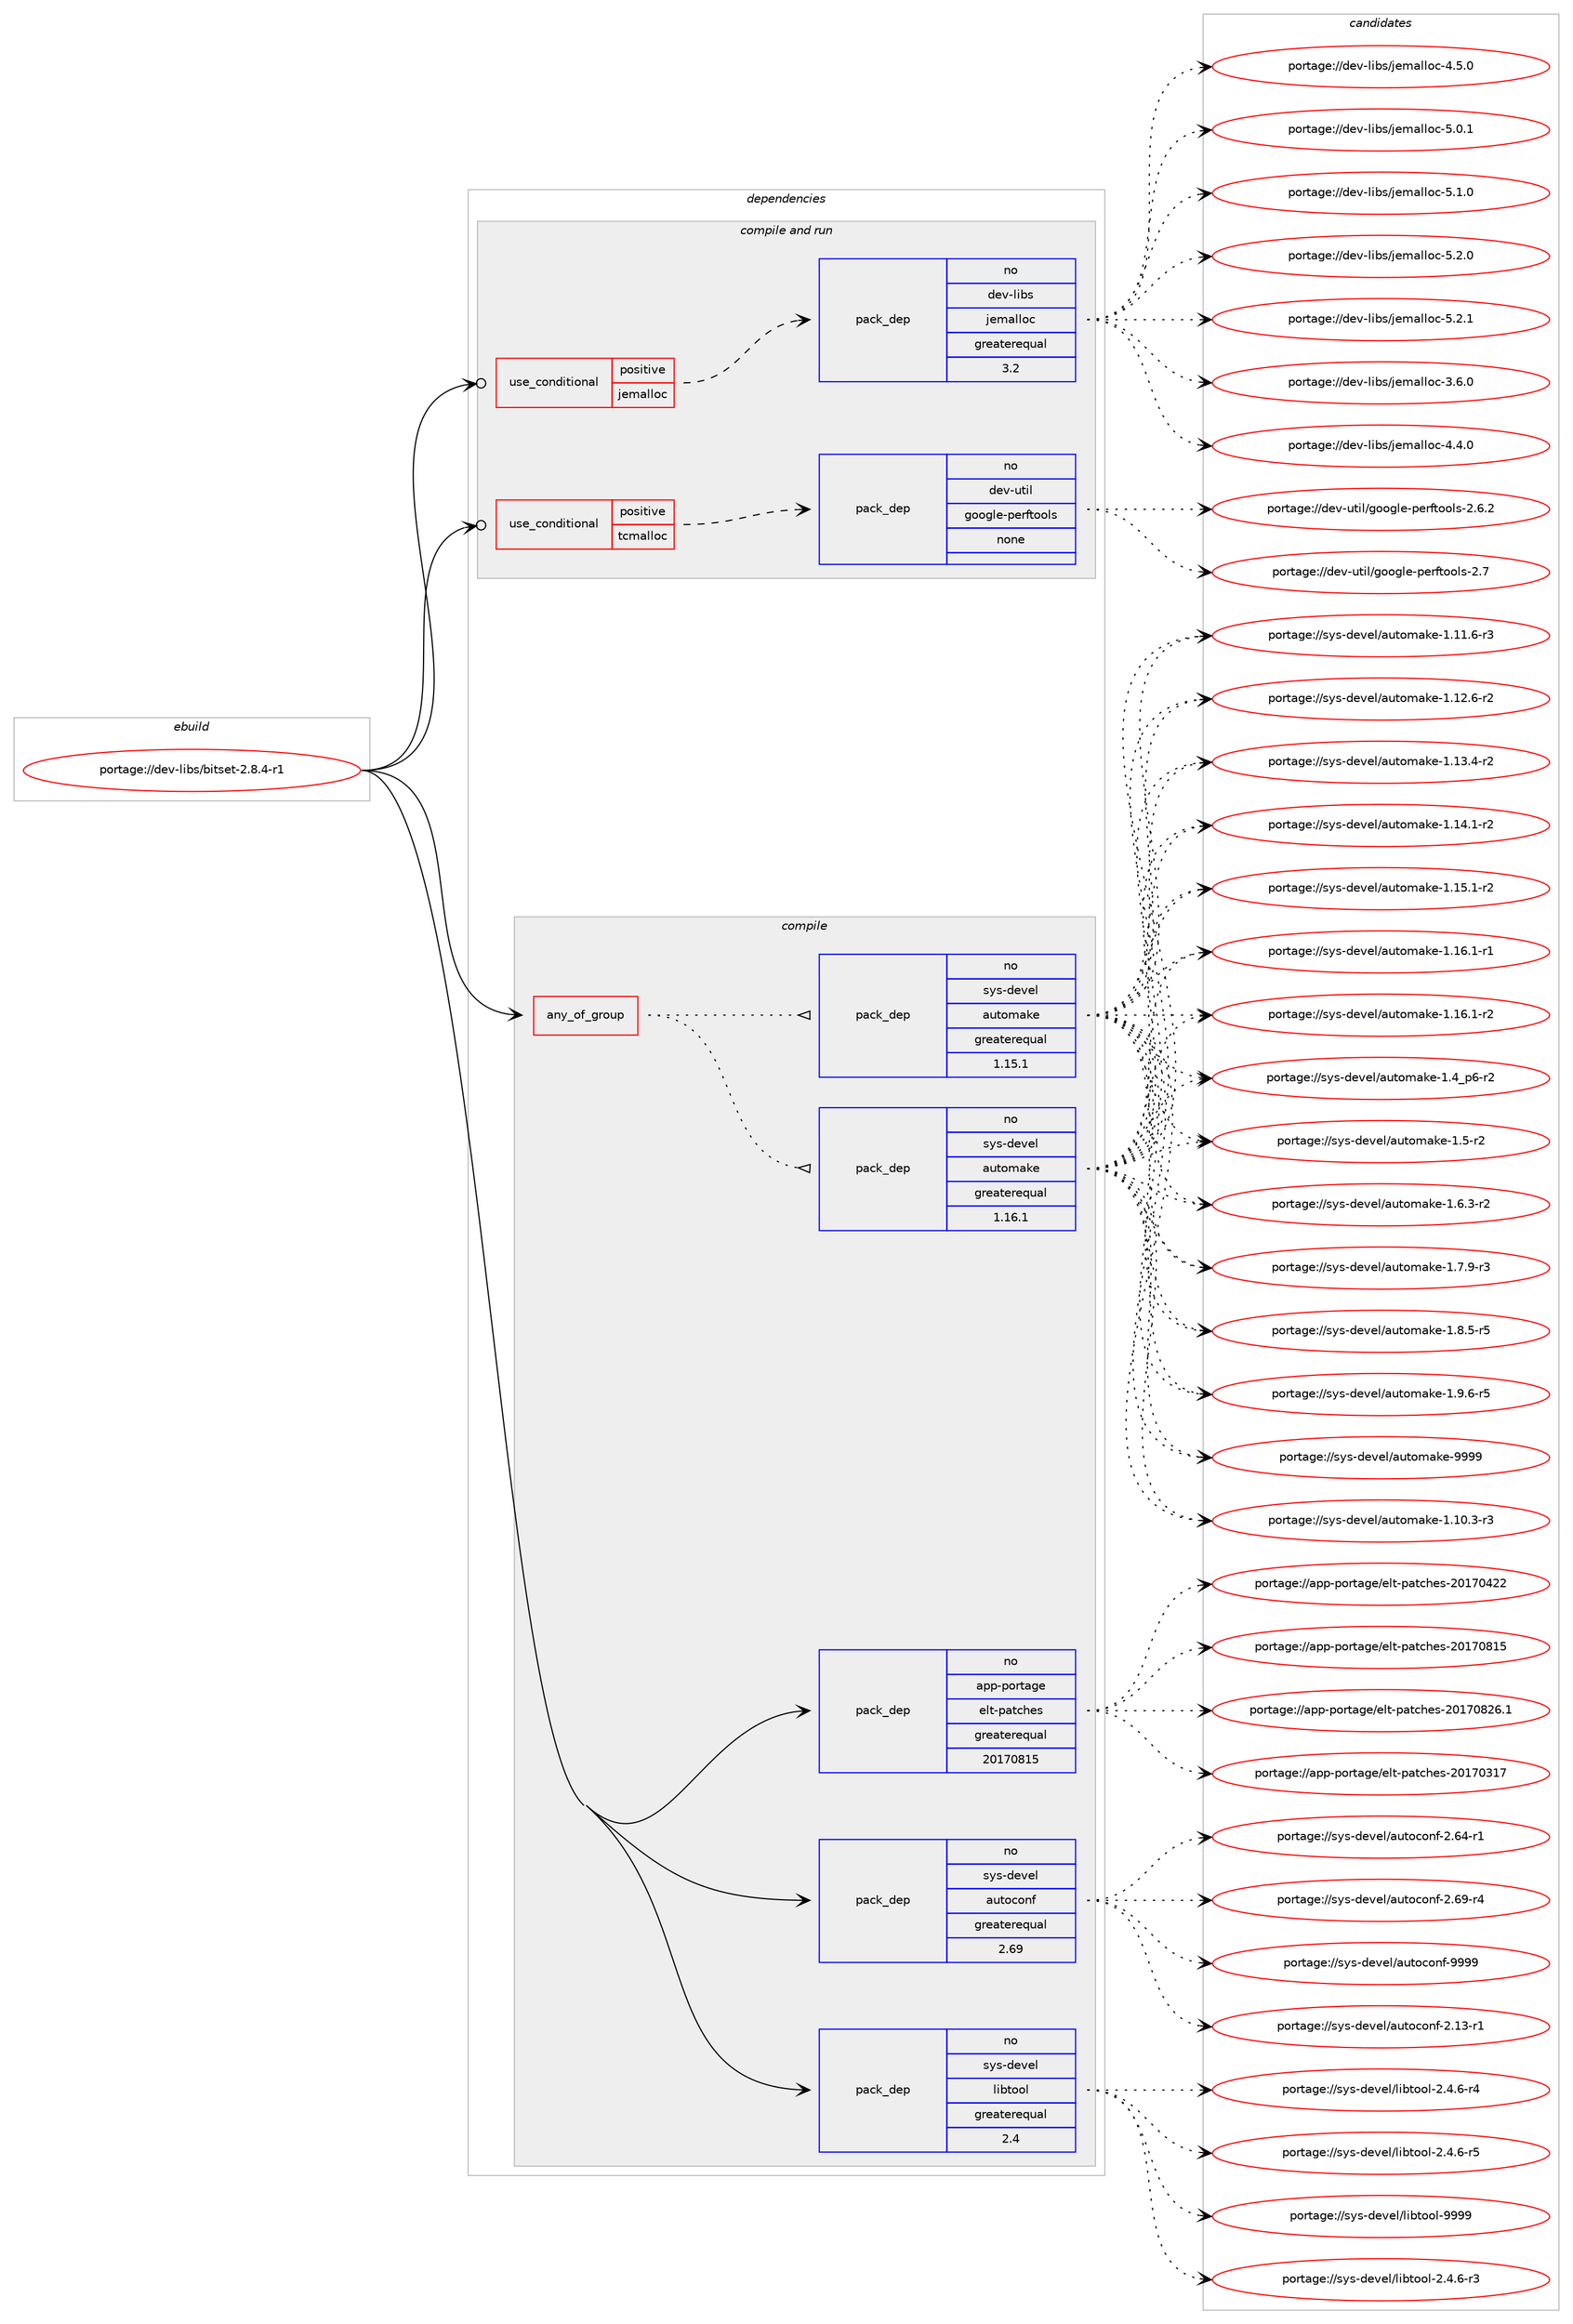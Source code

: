 digraph prolog {

# *************
# Graph options
# *************

newrank=true;
concentrate=true;
compound=true;
graph [rankdir=LR,fontname=Helvetica,fontsize=10,ranksep=1.5];#, ranksep=2.5, nodesep=0.2];
edge  [arrowhead=vee];
node  [fontname=Helvetica,fontsize=10];

# **********
# The ebuild
# **********

subgraph cluster_leftcol {
color=gray;
rank=same;
label=<<i>ebuild</i>>;
id [label="portage://dev-libs/bitset-2.8.4-r1", color=red, width=4, href="../dev-libs/bitset-2.8.4-r1.svg"];
}

# ****************
# The dependencies
# ****************

subgraph cluster_midcol {
color=gray;
label=<<i>dependencies</i>>;
subgraph cluster_compile {
fillcolor="#eeeeee";
style=filled;
label=<<i>compile</i>>;
subgraph any2837 {
dependency97882 [label=<<TABLE BORDER="0" CELLBORDER="1" CELLSPACING="0" CELLPADDING="4"><TR><TD CELLPADDING="10">any_of_group</TD></TR></TABLE>>, shape=none, color=red];subgraph pack74571 {
dependency97883 [label=<<TABLE BORDER="0" CELLBORDER="1" CELLSPACING="0" CELLPADDING="4" WIDTH="220"><TR><TD ROWSPAN="6" CELLPADDING="30">pack_dep</TD></TR><TR><TD WIDTH="110">no</TD></TR><TR><TD>sys-devel</TD></TR><TR><TD>automake</TD></TR><TR><TD>greaterequal</TD></TR><TR><TD>1.16.1</TD></TR></TABLE>>, shape=none, color=blue];
}
dependency97882:e -> dependency97883:w [weight=20,style="dotted",arrowhead="oinv"];
subgraph pack74572 {
dependency97884 [label=<<TABLE BORDER="0" CELLBORDER="1" CELLSPACING="0" CELLPADDING="4" WIDTH="220"><TR><TD ROWSPAN="6" CELLPADDING="30">pack_dep</TD></TR><TR><TD WIDTH="110">no</TD></TR><TR><TD>sys-devel</TD></TR><TR><TD>automake</TD></TR><TR><TD>greaterequal</TD></TR><TR><TD>1.15.1</TD></TR></TABLE>>, shape=none, color=blue];
}
dependency97882:e -> dependency97884:w [weight=20,style="dotted",arrowhead="oinv"];
}
id:e -> dependency97882:w [weight=20,style="solid",arrowhead="vee"];
subgraph pack74573 {
dependency97885 [label=<<TABLE BORDER="0" CELLBORDER="1" CELLSPACING="0" CELLPADDING="4" WIDTH="220"><TR><TD ROWSPAN="6" CELLPADDING="30">pack_dep</TD></TR><TR><TD WIDTH="110">no</TD></TR><TR><TD>app-portage</TD></TR><TR><TD>elt-patches</TD></TR><TR><TD>greaterequal</TD></TR><TR><TD>20170815</TD></TR></TABLE>>, shape=none, color=blue];
}
id:e -> dependency97885:w [weight=20,style="solid",arrowhead="vee"];
subgraph pack74574 {
dependency97886 [label=<<TABLE BORDER="0" CELLBORDER="1" CELLSPACING="0" CELLPADDING="4" WIDTH="220"><TR><TD ROWSPAN="6" CELLPADDING="30">pack_dep</TD></TR><TR><TD WIDTH="110">no</TD></TR><TR><TD>sys-devel</TD></TR><TR><TD>autoconf</TD></TR><TR><TD>greaterequal</TD></TR><TR><TD>2.69</TD></TR></TABLE>>, shape=none, color=blue];
}
id:e -> dependency97886:w [weight=20,style="solid",arrowhead="vee"];
subgraph pack74575 {
dependency97887 [label=<<TABLE BORDER="0" CELLBORDER="1" CELLSPACING="0" CELLPADDING="4" WIDTH="220"><TR><TD ROWSPAN="6" CELLPADDING="30">pack_dep</TD></TR><TR><TD WIDTH="110">no</TD></TR><TR><TD>sys-devel</TD></TR><TR><TD>libtool</TD></TR><TR><TD>greaterequal</TD></TR><TR><TD>2.4</TD></TR></TABLE>>, shape=none, color=blue];
}
id:e -> dependency97887:w [weight=20,style="solid",arrowhead="vee"];
}
subgraph cluster_compileandrun {
fillcolor="#eeeeee";
style=filled;
label=<<i>compile and run</i>>;
subgraph cond20417 {
dependency97888 [label=<<TABLE BORDER="0" CELLBORDER="1" CELLSPACING="0" CELLPADDING="4"><TR><TD ROWSPAN="3" CELLPADDING="10">use_conditional</TD></TR><TR><TD>positive</TD></TR><TR><TD>jemalloc</TD></TR></TABLE>>, shape=none, color=red];
subgraph pack74576 {
dependency97889 [label=<<TABLE BORDER="0" CELLBORDER="1" CELLSPACING="0" CELLPADDING="4" WIDTH="220"><TR><TD ROWSPAN="6" CELLPADDING="30">pack_dep</TD></TR><TR><TD WIDTH="110">no</TD></TR><TR><TD>dev-libs</TD></TR><TR><TD>jemalloc</TD></TR><TR><TD>greaterequal</TD></TR><TR><TD>3.2</TD></TR></TABLE>>, shape=none, color=blue];
}
dependency97888:e -> dependency97889:w [weight=20,style="dashed",arrowhead="vee"];
}
id:e -> dependency97888:w [weight=20,style="solid",arrowhead="odotvee"];
subgraph cond20418 {
dependency97890 [label=<<TABLE BORDER="0" CELLBORDER="1" CELLSPACING="0" CELLPADDING="4"><TR><TD ROWSPAN="3" CELLPADDING="10">use_conditional</TD></TR><TR><TD>positive</TD></TR><TR><TD>tcmalloc</TD></TR></TABLE>>, shape=none, color=red];
subgraph pack74577 {
dependency97891 [label=<<TABLE BORDER="0" CELLBORDER="1" CELLSPACING="0" CELLPADDING="4" WIDTH="220"><TR><TD ROWSPAN="6" CELLPADDING="30">pack_dep</TD></TR><TR><TD WIDTH="110">no</TD></TR><TR><TD>dev-util</TD></TR><TR><TD>google-perftools</TD></TR><TR><TD>none</TD></TR><TR><TD></TD></TR></TABLE>>, shape=none, color=blue];
}
dependency97890:e -> dependency97891:w [weight=20,style="dashed",arrowhead="vee"];
}
id:e -> dependency97890:w [weight=20,style="solid",arrowhead="odotvee"];
}
subgraph cluster_run {
fillcolor="#eeeeee";
style=filled;
label=<<i>run</i>>;
}
}

# **************
# The candidates
# **************

subgraph cluster_choices {
rank=same;
color=gray;
label=<<i>candidates</i>>;

subgraph choice74571 {
color=black;
nodesep=1;
choiceportage11512111545100101118101108479711711611110997107101454946494846514511451 [label="portage://sys-devel/automake-1.10.3-r3", color=red, width=4,href="../sys-devel/automake-1.10.3-r3.svg"];
choiceportage11512111545100101118101108479711711611110997107101454946494946544511451 [label="portage://sys-devel/automake-1.11.6-r3", color=red, width=4,href="../sys-devel/automake-1.11.6-r3.svg"];
choiceportage11512111545100101118101108479711711611110997107101454946495046544511450 [label="portage://sys-devel/automake-1.12.6-r2", color=red, width=4,href="../sys-devel/automake-1.12.6-r2.svg"];
choiceportage11512111545100101118101108479711711611110997107101454946495146524511450 [label="portage://sys-devel/automake-1.13.4-r2", color=red, width=4,href="../sys-devel/automake-1.13.4-r2.svg"];
choiceportage11512111545100101118101108479711711611110997107101454946495246494511450 [label="portage://sys-devel/automake-1.14.1-r2", color=red, width=4,href="../sys-devel/automake-1.14.1-r2.svg"];
choiceportage11512111545100101118101108479711711611110997107101454946495346494511450 [label="portage://sys-devel/automake-1.15.1-r2", color=red, width=4,href="../sys-devel/automake-1.15.1-r2.svg"];
choiceportage11512111545100101118101108479711711611110997107101454946495446494511449 [label="portage://sys-devel/automake-1.16.1-r1", color=red, width=4,href="../sys-devel/automake-1.16.1-r1.svg"];
choiceportage11512111545100101118101108479711711611110997107101454946495446494511450 [label="portage://sys-devel/automake-1.16.1-r2", color=red, width=4,href="../sys-devel/automake-1.16.1-r2.svg"];
choiceportage115121115451001011181011084797117116111109971071014549465295112544511450 [label="portage://sys-devel/automake-1.4_p6-r2", color=red, width=4,href="../sys-devel/automake-1.4_p6-r2.svg"];
choiceportage11512111545100101118101108479711711611110997107101454946534511450 [label="portage://sys-devel/automake-1.5-r2", color=red, width=4,href="../sys-devel/automake-1.5-r2.svg"];
choiceportage115121115451001011181011084797117116111109971071014549465446514511450 [label="portage://sys-devel/automake-1.6.3-r2", color=red, width=4,href="../sys-devel/automake-1.6.3-r2.svg"];
choiceportage115121115451001011181011084797117116111109971071014549465546574511451 [label="portage://sys-devel/automake-1.7.9-r3", color=red, width=4,href="../sys-devel/automake-1.7.9-r3.svg"];
choiceportage115121115451001011181011084797117116111109971071014549465646534511453 [label="portage://sys-devel/automake-1.8.5-r5", color=red, width=4,href="../sys-devel/automake-1.8.5-r5.svg"];
choiceportage115121115451001011181011084797117116111109971071014549465746544511453 [label="portage://sys-devel/automake-1.9.6-r5", color=red, width=4,href="../sys-devel/automake-1.9.6-r5.svg"];
choiceportage115121115451001011181011084797117116111109971071014557575757 [label="portage://sys-devel/automake-9999", color=red, width=4,href="../sys-devel/automake-9999.svg"];
dependency97883:e -> choiceportage11512111545100101118101108479711711611110997107101454946494846514511451:w [style=dotted,weight="100"];
dependency97883:e -> choiceportage11512111545100101118101108479711711611110997107101454946494946544511451:w [style=dotted,weight="100"];
dependency97883:e -> choiceportage11512111545100101118101108479711711611110997107101454946495046544511450:w [style=dotted,weight="100"];
dependency97883:e -> choiceportage11512111545100101118101108479711711611110997107101454946495146524511450:w [style=dotted,weight="100"];
dependency97883:e -> choiceportage11512111545100101118101108479711711611110997107101454946495246494511450:w [style=dotted,weight="100"];
dependency97883:e -> choiceportage11512111545100101118101108479711711611110997107101454946495346494511450:w [style=dotted,weight="100"];
dependency97883:e -> choiceportage11512111545100101118101108479711711611110997107101454946495446494511449:w [style=dotted,weight="100"];
dependency97883:e -> choiceportage11512111545100101118101108479711711611110997107101454946495446494511450:w [style=dotted,weight="100"];
dependency97883:e -> choiceportage115121115451001011181011084797117116111109971071014549465295112544511450:w [style=dotted,weight="100"];
dependency97883:e -> choiceportage11512111545100101118101108479711711611110997107101454946534511450:w [style=dotted,weight="100"];
dependency97883:e -> choiceportage115121115451001011181011084797117116111109971071014549465446514511450:w [style=dotted,weight="100"];
dependency97883:e -> choiceportage115121115451001011181011084797117116111109971071014549465546574511451:w [style=dotted,weight="100"];
dependency97883:e -> choiceportage115121115451001011181011084797117116111109971071014549465646534511453:w [style=dotted,weight="100"];
dependency97883:e -> choiceportage115121115451001011181011084797117116111109971071014549465746544511453:w [style=dotted,weight="100"];
dependency97883:e -> choiceportage115121115451001011181011084797117116111109971071014557575757:w [style=dotted,weight="100"];
}
subgraph choice74572 {
color=black;
nodesep=1;
choiceportage11512111545100101118101108479711711611110997107101454946494846514511451 [label="portage://sys-devel/automake-1.10.3-r3", color=red, width=4,href="../sys-devel/automake-1.10.3-r3.svg"];
choiceportage11512111545100101118101108479711711611110997107101454946494946544511451 [label="portage://sys-devel/automake-1.11.6-r3", color=red, width=4,href="../sys-devel/automake-1.11.6-r3.svg"];
choiceportage11512111545100101118101108479711711611110997107101454946495046544511450 [label="portage://sys-devel/automake-1.12.6-r2", color=red, width=4,href="../sys-devel/automake-1.12.6-r2.svg"];
choiceportage11512111545100101118101108479711711611110997107101454946495146524511450 [label="portage://sys-devel/automake-1.13.4-r2", color=red, width=4,href="../sys-devel/automake-1.13.4-r2.svg"];
choiceportage11512111545100101118101108479711711611110997107101454946495246494511450 [label="portage://sys-devel/automake-1.14.1-r2", color=red, width=4,href="../sys-devel/automake-1.14.1-r2.svg"];
choiceportage11512111545100101118101108479711711611110997107101454946495346494511450 [label="portage://sys-devel/automake-1.15.1-r2", color=red, width=4,href="../sys-devel/automake-1.15.1-r2.svg"];
choiceportage11512111545100101118101108479711711611110997107101454946495446494511449 [label="portage://sys-devel/automake-1.16.1-r1", color=red, width=4,href="../sys-devel/automake-1.16.1-r1.svg"];
choiceportage11512111545100101118101108479711711611110997107101454946495446494511450 [label="portage://sys-devel/automake-1.16.1-r2", color=red, width=4,href="../sys-devel/automake-1.16.1-r2.svg"];
choiceportage115121115451001011181011084797117116111109971071014549465295112544511450 [label="portage://sys-devel/automake-1.4_p6-r2", color=red, width=4,href="../sys-devel/automake-1.4_p6-r2.svg"];
choiceportage11512111545100101118101108479711711611110997107101454946534511450 [label="portage://sys-devel/automake-1.5-r2", color=red, width=4,href="../sys-devel/automake-1.5-r2.svg"];
choiceportage115121115451001011181011084797117116111109971071014549465446514511450 [label="portage://sys-devel/automake-1.6.3-r2", color=red, width=4,href="../sys-devel/automake-1.6.3-r2.svg"];
choiceportage115121115451001011181011084797117116111109971071014549465546574511451 [label="portage://sys-devel/automake-1.7.9-r3", color=red, width=4,href="../sys-devel/automake-1.7.9-r3.svg"];
choiceportage115121115451001011181011084797117116111109971071014549465646534511453 [label="portage://sys-devel/automake-1.8.5-r5", color=red, width=4,href="../sys-devel/automake-1.8.5-r5.svg"];
choiceportage115121115451001011181011084797117116111109971071014549465746544511453 [label="portage://sys-devel/automake-1.9.6-r5", color=red, width=4,href="../sys-devel/automake-1.9.6-r5.svg"];
choiceportage115121115451001011181011084797117116111109971071014557575757 [label="portage://sys-devel/automake-9999", color=red, width=4,href="../sys-devel/automake-9999.svg"];
dependency97884:e -> choiceportage11512111545100101118101108479711711611110997107101454946494846514511451:w [style=dotted,weight="100"];
dependency97884:e -> choiceportage11512111545100101118101108479711711611110997107101454946494946544511451:w [style=dotted,weight="100"];
dependency97884:e -> choiceportage11512111545100101118101108479711711611110997107101454946495046544511450:w [style=dotted,weight="100"];
dependency97884:e -> choiceportage11512111545100101118101108479711711611110997107101454946495146524511450:w [style=dotted,weight="100"];
dependency97884:e -> choiceportage11512111545100101118101108479711711611110997107101454946495246494511450:w [style=dotted,weight="100"];
dependency97884:e -> choiceportage11512111545100101118101108479711711611110997107101454946495346494511450:w [style=dotted,weight="100"];
dependency97884:e -> choiceportage11512111545100101118101108479711711611110997107101454946495446494511449:w [style=dotted,weight="100"];
dependency97884:e -> choiceportage11512111545100101118101108479711711611110997107101454946495446494511450:w [style=dotted,weight="100"];
dependency97884:e -> choiceportage115121115451001011181011084797117116111109971071014549465295112544511450:w [style=dotted,weight="100"];
dependency97884:e -> choiceportage11512111545100101118101108479711711611110997107101454946534511450:w [style=dotted,weight="100"];
dependency97884:e -> choiceportage115121115451001011181011084797117116111109971071014549465446514511450:w [style=dotted,weight="100"];
dependency97884:e -> choiceportage115121115451001011181011084797117116111109971071014549465546574511451:w [style=dotted,weight="100"];
dependency97884:e -> choiceportage115121115451001011181011084797117116111109971071014549465646534511453:w [style=dotted,weight="100"];
dependency97884:e -> choiceportage115121115451001011181011084797117116111109971071014549465746544511453:w [style=dotted,weight="100"];
dependency97884:e -> choiceportage115121115451001011181011084797117116111109971071014557575757:w [style=dotted,weight="100"];
}
subgraph choice74573 {
color=black;
nodesep=1;
choiceportage97112112451121111141169710310147101108116451129711699104101115455048495548514955 [label="portage://app-portage/elt-patches-20170317", color=red, width=4,href="../app-portage/elt-patches-20170317.svg"];
choiceportage97112112451121111141169710310147101108116451129711699104101115455048495548525050 [label="portage://app-portage/elt-patches-20170422", color=red, width=4,href="../app-portage/elt-patches-20170422.svg"];
choiceportage97112112451121111141169710310147101108116451129711699104101115455048495548564953 [label="portage://app-portage/elt-patches-20170815", color=red, width=4,href="../app-portage/elt-patches-20170815.svg"];
choiceportage971121124511211111411697103101471011081164511297116991041011154550484955485650544649 [label="portage://app-portage/elt-patches-20170826.1", color=red, width=4,href="../app-portage/elt-patches-20170826.1.svg"];
dependency97885:e -> choiceportage97112112451121111141169710310147101108116451129711699104101115455048495548514955:w [style=dotted,weight="100"];
dependency97885:e -> choiceportage97112112451121111141169710310147101108116451129711699104101115455048495548525050:w [style=dotted,weight="100"];
dependency97885:e -> choiceportage97112112451121111141169710310147101108116451129711699104101115455048495548564953:w [style=dotted,weight="100"];
dependency97885:e -> choiceportage971121124511211111411697103101471011081164511297116991041011154550484955485650544649:w [style=dotted,weight="100"];
}
subgraph choice74574 {
color=black;
nodesep=1;
choiceportage1151211154510010111810110847971171161119911111010245504649514511449 [label="portage://sys-devel/autoconf-2.13-r1", color=red, width=4,href="../sys-devel/autoconf-2.13-r1.svg"];
choiceportage1151211154510010111810110847971171161119911111010245504654524511449 [label="portage://sys-devel/autoconf-2.64-r1", color=red, width=4,href="../sys-devel/autoconf-2.64-r1.svg"];
choiceportage1151211154510010111810110847971171161119911111010245504654574511452 [label="portage://sys-devel/autoconf-2.69-r4", color=red, width=4,href="../sys-devel/autoconf-2.69-r4.svg"];
choiceportage115121115451001011181011084797117116111991111101024557575757 [label="portage://sys-devel/autoconf-9999", color=red, width=4,href="../sys-devel/autoconf-9999.svg"];
dependency97886:e -> choiceportage1151211154510010111810110847971171161119911111010245504649514511449:w [style=dotted,weight="100"];
dependency97886:e -> choiceportage1151211154510010111810110847971171161119911111010245504654524511449:w [style=dotted,weight="100"];
dependency97886:e -> choiceportage1151211154510010111810110847971171161119911111010245504654574511452:w [style=dotted,weight="100"];
dependency97886:e -> choiceportage115121115451001011181011084797117116111991111101024557575757:w [style=dotted,weight="100"];
}
subgraph choice74575 {
color=black;
nodesep=1;
choiceportage1151211154510010111810110847108105981161111111084550465246544511451 [label="portage://sys-devel/libtool-2.4.6-r3", color=red, width=4,href="../sys-devel/libtool-2.4.6-r3.svg"];
choiceportage1151211154510010111810110847108105981161111111084550465246544511452 [label="portage://sys-devel/libtool-2.4.6-r4", color=red, width=4,href="../sys-devel/libtool-2.4.6-r4.svg"];
choiceportage1151211154510010111810110847108105981161111111084550465246544511453 [label="portage://sys-devel/libtool-2.4.6-r5", color=red, width=4,href="../sys-devel/libtool-2.4.6-r5.svg"];
choiceportage1151211154510010111810110847108105981161111111084557575757 [label="portage://sys-devel/libtool-9999", color=red, width=4,href="../sys-devel/libtool-9999.svg"];
dependency97887:e -> choiceportage1151211154510010111810110847108105981161111111084550465246544511451:w [style=dotted,weight="100"];
dependency97887:e -> choiceportage1151211154510010111810110847108105981161111111084550465246544511452:w [style=dotted,weight="100"];
dependency97887:e -> choiceportage1151211154510010111810110847108105981161111111084550465246544511453:w [style=dotted,weight="100"];
dependency97887:e -> choiceportage1151211154510010111810110847108105981161111111084557575757:w [style=dotted,weight="100"];
}
subgraph choice74576 {
color=black;
nodesep=1;
choiceportage1001011184510810598115471061011099710810811199455146544648 [label="portage://dev-libs/jemalloc-3.6.0", color=red, width=4,href="../dev-libs/jemalloc-3.6.0.svg"];
choiceportage1001011184510810598115471061011099710810811199455246524648 [label="portage://dev-libs/jemalloc-4.4.0", color=red, width=4,href="../dev-libs/jemalloc-4.4.0.svg"];
choiceportage1001011184510810598115471061011099710810811199455246534648 [label="portage://dev-libs/jemalloc-4.5.0", color=red, width=4,href="../dev-libs/jemalloc-4.5.0.svg"];
choiceportage1001011184510810598115471061011099710810811199455346484649 [label="portage://dev-libs/jemalloc-5.0.1", color=red, width=4,href="../dev-libs/jemalloc-5.0.1.svg"];
choiceportage1001011184510810598115471061011099710810811199455346494648 [label="portage://dev-libs/jemalloc-5.1.0", color=red, width=4,href="../dev-libs/jemalloc-5.1.0.svg"];
choiceportage1001011184510810598115471061011099710810811199455346504648 [label="portage://dev-libs/jemalloc-5.2.0", color=red, width=4,href="../dev-libs/jemalloc-5.2.0.svg"];
choiceportage1001011184510810598115471061011099710810811199455346504649 [label="portage://dev-libs/jemalloc-5.2.1", color=red, width=4,href="../dev-libs/jemalloc-5.2.1.svg"];
dependency97889:e -> choiceportage1001011184510810598115471061011099710810811199455146544648:w [style=dotted,weight="100"];
dependency97889:e -> choiceportage1001011184510810598115471061011099710810811199455246524648:w [style=dotted,weight="100"];
dependency97889:e -> choiceportage1001011184510810598115471061011099710810811199455246534648:w [style=dotted,weight="100"];
dependency97889:e -> choiceportage1001011184510810598115471061011099710810811199455346484649:w [style=dotted,weight="100"];
dependency97889:e -> choiceportage1001011184510810598115471061011099710810811199455346494648:w [style=dotted,weight="100"];
dependency97889:e -> choiceportage1001011184510810598115471061011099710810811199455346504648:w [style=dotted,weight="100"];
dependency97889:e -> choiceportage1001011184510810598115471061011099710810811199455346504649:w [style=dotted,weight="100"];
}
subgraph choice74577 {
color=black;
nodesep=1;
choiceportage100101118451171161051084710311111110310810145112101114102116111111108115455046544650 [label="portage://dev-util/google-perftools-2.6.2", color=red, width=4,href="../dev-util/google-perftools-2.6.2.svg"];
choiceportage10010111845117116105108471031111111031081014511210111410211611111110811545504655 [label="portage://dev-util/google-perftools-2.7", color=red, width=4,href="../dev-util/google-perftools-2.7.svg"];
dependency97891:e -> choiceportage100101118451171161051084710311111110310810145112101114102116111111108115455046544650:w [style=dotted,weight="100"];
dependency97891:e -> choiceportage10010111845117116105108471031111111031081014511210111410211611111110811545504655:w [style=dotted,weight="100"];
}
}

}
